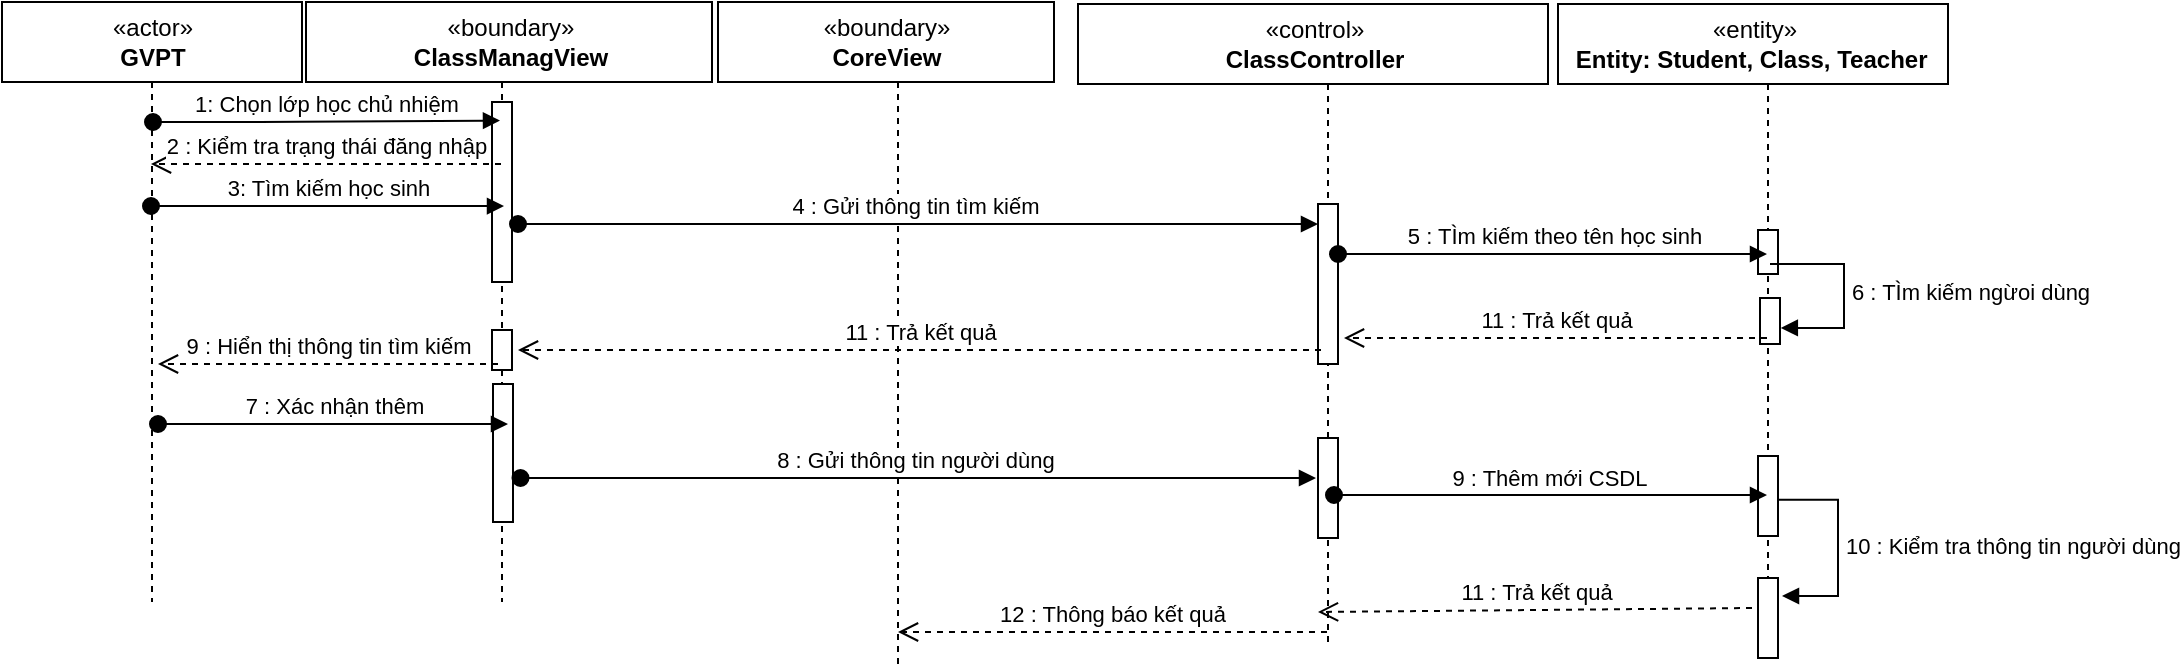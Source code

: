 <mxfile version="14.6.9" type="github">
  <diagram name="Page-1" id="13e1069c-82ec-6db2-03f1-153e76fe0fe0">
    <mxGraphModel dx="786" dy="457" grid="1" gridSize="10" guides="1" tooltips="1" connect="1" arrows="1" fold="1" page="1" pageScale="1" pageWidth="1100" pageHeight="850" background="#ffffff" math="0" shadow="0">
      <root>
        <mxCell id="0" />
        <mxCell id="1" parent="0" />
        <mxCell id="kHQ6_kNxc5rF-60axpAb-1" value=":Object" style="shape=umlLifeline;perimeter=lifelinePerimeter;whiteSpace=wrap;html=1;container=1;collapsible=0;recursiveResize=0;outlineConnect=0;" parent="1" vertex="1">
          <mxGeometry x="27" y="39" width="100" height="300" as="geometry" />
        </mxCell>
        <mxCell id="kHQ6_kNxc5rF-60axpAb-2" value="«actor»&lt;br&gt;&lt;b&gt;GVPT&lt;br&gt;&lt;/b&gt;" style="html=1;" parent="1" vertex="1">
          <mxGeometry x="2" y="39" width="150" height="40" as="geometry" />
        </mxCell>
        <mxCell id="kHQ6_kNxc5rF-60axpAb-3" value=":Object" style="shape=umlLifeline;perimeter=lifelinePerimeter;whiteSpace=wrap;html=1;container=1;collapsible=0;recursiveResize=0;outlineConnect=0;" parent="1" vertex="1">
          <mxGeometry x="182" y="39" width="140" height="300" as="geometry" />
        </mxCell>
        <mxCell id="kHQ6_kNxc5rF-60axpAb-4" value="«boundary»&lt;br&gt;&lt;b&gt;ClassManagView&lt;/b&gt;" style="html=1;" parent="kHQ6_kNxc5rF-60axpAb-3" vertex="1">
          <mxGeometry x="-28" width="203" height="40" as="geometry" />
        </mxCell>
        <mxCell id="kHQ6_kNxc5rF-60axpAb-5" value="" style="html=1;points=[];perimeter=orthogonalPerimeter;" parent="kHQ6_kNxc5rF-60axpAb-3" vertex="1">
          <mxGeometry x="65" y="50" width="10" height="90" as="geometry" />
        </mxCell>
        <mxCell id="kHQ6_kNxc5rF-60axpAb-6" value="" style="html=1;points=[];perimeter=orthogonalPerimeter;" parent="kHQ6_kNxc5rF-60axpAb-3" vertex="1">
          <mxGeometry x="65.5" y="191" width="10" height="69" as="geometry" />
        </mxCell>
        <mxCell id="5_XyXR3WaCe_Ofe-feN8-10" value="" style="html=1;points=[];perimeter=orthogonalPerimeter;" parent="kHQ6_kNxc5rF-60axpAb-3" vertex="1">
          <mxGeometry x="65" y="164" width="10" height="20" as="geometry" />
        </mxCell>
        <mxCell id="kHQ6_kNxc5rF-60axpAb-7" value=":Object" style="shape=umlLifeline;perimeter=lifelinePerimeter;whiteSpace=wrap;html=1;container=1;collapsible=0;recursiveResize=0;outlineConnect=0;" parent="1" vertex="1">
          <mxGeometry x="375" y="39" width="150" height="331" as="geometry" />
        </mxCell>
        <mxCell id="kHQ6_kNxc5rF-60axpAb-8" value="«boundary»&lt;br&gt;&lt;b&gt;CoreView&lt;/b&gt;" style="html=1;" parent="kHQ6_kNxc5rF-60axpAb-7" vertex="1">
          <mxGeometry x="-15" width="168" height="40" as="geometry" />
        </mxCell>
        <mxCell id="kHQ6_kNxc5rF-60axpAb-9" value=":Object" style="shape=umlLifeline;perimeter=lifelinePerimeter;whiteSpace=wrap;html=1;container=1;collapsible=0;recursiveResize=0;outlineConnect=0;" parent="1" vertex="1">
          <mxGeometry x="555" y="40" width="220" height="320" as="geometry" />
        </mxCell>
        <mxCell id="kHQ6_kNxc5rF-60axpAb-10" value="«control»&lt;br&gt;&lt;b&gt;ClassController&lt;/b&gt;" style="html=1;" parent="kHQ6_kNxc5rF-60axpAb-9" vertex="1">
          <mxGeometry x="-15" width="235" height="40" as="geometry" />
        </mxCell>
        <mxCell id="kHQ6_kNxc5rF-60axpAb-11" value="" style="html=1;points=[];perimeter=orthogonalPerimeter;" parent="kHQ6_kNxc5rF-60axpAb-9" vertex="1">
          <mxGeometry x="105" y="217" width="10" height="50" as="geometry" />
        </mxCell>
        <mxCell id="5_XyXR3WaCe_Ofe-feN8-3" value="" style="html=1;points=[];perimeter=orthogonalPerimeter;" parent="kHQ6_kNxc5rF-60axpAb-9" vertex="1">
          <mxGeometry x="105" y="100" width="10" height="80" as="geometry" />
        </mxCell>
        <mxCell id="kHQ6_kNxc5rF-60axpAb-12" value=":Object" style="shape=umlLifeline;perimeter=lifelinePerimeter;whiteSpace=wrap;html=1;container=1;collapsible=0;recursiveResize=0;outlineConnect=0;" parent="1" vertex="1">
          <mxGeometry x="795" y="40" width="180" height="300" as="geometry" />
        </mxCell>
        <mxCell id="kHQ6_kNxc5rF-60axpAb-13" value="«entity»&lt;br&gt;&lt;b&gt;Entity: Student, Class, Teacher&amp;nbsp;&lt;/b&gt;" style="html=1;" parent="kHQ6_kNxc5rF-60axpAb-12" vertex="1">
          <mxGeometry x="-15" width="195" height="40" as="geometry" />
        </mxCell>
        <mxCell id="kHQ6_kNxc5rF-60axpAb-14" value="" style="html=1;points=[];perimeter=orthogonalPerimeter;" parent="kHQ6_kNxc5rF-60axpAb-12" vertex="1">
          <mxGeometry x="85" y="226" width="10" height="40" as="geometry" />
        </mxCell>
        <mxCell id="5_XyXR3WaCe_Ofe-feN8-5" value="" style="html=1;points=[];perimeter=orthogonalPerimeter;" parent="kHQ6_kNxc5rF-60axpAb-12" vertex="1">
          <mxGeometry x="85" y="113" width="10" height="22" as="geometry" />
        </mxCell>
        <mxCell id="5_XyXR3WaCe_Ofe-feN8-7" value="" style="html=1;points=[];perimeter=orthogonalPerimeter;" parent="kHQ6_kNxc5rF-60axpAb-12" vertex="1">
          <mxGeometry x="86" y="147" width="10" height="23" as="geometry" />
        </mxCell>
        <mxCell id="5_XyXR3WaCe_Ofe-feN8-6" value="6 : TÌm kiếm ngừoi dùng&amp;nbsp;" style="edgeStyle=orthogonalEdgeStyle;html=1;align=left;spacingLeft=2;endArrow=block;rounded=0;entryX=1.042;entryY=0.652;entryDx=0;entryDy=0;entryPerimeter=0;" parent="kHQ6_kNxc5rF-60axpAb-12" target="5_XyXR3WaCe_Ofe-feN8-7" edge="1">
          <mxGeometry relative="1" as="geometry">
            <mxPoint x="91" y="130" as="sourcePoint" />
            <Array as="points">
              <mxPoint x="98" y="130" />
              <mxPoint x="128" y="130" />
              <mxPoint x="128" y="160" />
            </Array>
            <mxPoint x="100" y="178" as="targetPoint" />
          </mxGeometry>
        </mxCell>
        <mxCell id="kHQ6_kNxc5rF-60axpAb-15" value="3: Tìm kiếm học sinh" style="html=1;verticalAlign=bottom;startArrow=oval;startFill=1;endArrow=block;startSize=8;entryX=0.1;entryY=0.344;entryDx=0;entryDy=0;entryPerimeter=0;" parent="1" edge="1">
          <mxGeometry width="60" relative="1" as="geometry">
            <mxPoint x="76.5" y="141" as="sourcePoint" />
            <mxPoint x="253" y="141.024" as="targetPoint" />
            <Array as="points">
              <mxPoint x="140" y="141" />
            </Array>
          </mxGeometry>
        </mxCell>
        <mxCell id="kHQ6_kNxc5rF-60axpAb-16" value="8 : Gửi thông tin người dùng&amp;nbsp;" style="html=1;verticalAlign=bottom;startArrow=oval;startFill=1;endArrow=block;startSize=8;exitX=1;exitY=0.65;exitDx=0;exitDy=0;exitPerimeter=0;entryX=-0.1;entryY=0.2;entryDx=0;entryDy=0;entryPerimeter=0;" parent="1" edge="1">
          <mxGeometry width="60" relative="1" as="geometry">
            <mxPoint x="261.25" y="277" as="sourcePoint" />
            <mxPoint x="659.0" y="277.0" as="targetPoint" />
          </mxGeometry>
        </mxCell>
        <mxCell id="kHQ6_kNxc5rF-60axpAb-17" value="9 : Thêm mới CSDL&amp;nbsp;" style="html=1;verticalAlign=bottom;startArrow=oval;startFill=1;endArrow=block;startSize=8;exitX=0.8;exitY=0.39;exitDx=0;exitDy=0;exitPerimeter=0;" parent="1" edge="1">
          <mxGeometry width="60" relative="1" as="geometry">
            <mxPoint x="668" y="285.5" as="sourcePoint" />
            <mxPoint x="884.5" y="285.5" as="targetPoint" />
          </mxGeometry>
        </mxCell>
        <mxCell id="kHQ6_kNxc5rF-60axpAb-18" value="" style="html=1;points=[];perimeter=orthogonalPerimeter;" parent="1" vertex="1">
          <mxGeometry x="880" y="327" width="10" height="40" as="geometry" />
        </mxCell>
        <mxCell id="kHQ6_kNxc5rF-60axpAb-19" value="10 : Kiểm tra thông tin người dùng" style="edgeStyle=orthogonalEdgeStyle;html=1;align=left;spacingLeft=2;endArrow=block;rounded=0;exitX=0.95;exitY=0.547;exitDx=0;exitDy=0;exitPerimeter=0;" parent="1" source="kHQ6_kNxc5rF-60axpAb-14" edge="1">
          <mxGeometry relative="1" as="geometry">
            <mxPoint x="932" y="286" as="sourcePoint" />
            <Array as="points">
              <mxPoint x="920" y="288" />
              <mxPoint x="920" y="336" />
            </Array>
            <mxPoint x="892" y="336" as="targetPoint" />
          </mxGeometry>
        </mxCell>
        <mxCell id="kHQ6_kNxc5rF-60axpAb-20" value="2 : Kiểm tra trạng thái đăng nhập" style="html=1;verticalAlign=bottom;endArrow=open;dashed=1;endSize=8;" parent="1" edge="1">
          <mxGeometry relative="1" as="geometry">
            <mxPoint x="251.5" y="120" as="sourcePoint" />
            <mxPoint x="76.5" y="120" as="targetPoint" />
            <Array as="points">
              <mxPoint x="190" y="120" />
            </Array>
          </mxGeometry>
        </mxCell>
        <mxCell id="kHQ6_kNxc5rF-60axpAb-24" value="7 : Xác nhận thêm" style="html=1;verticalAlign=bottom;startArrow=oval;startFill=1;endArrow=block;startSize=8;" parent="1" edge="1">
          <mxGeometry width="60" relative="1" as="geometry">
            <mxPoint x="80" y="250.0" as="sourcePoint" />
            <mxPoint x="255.0" y="250.0" as="targetPoint" />
            <Array as="points">
              <mxPoint x="143.5" y="250.0" />
            </Array>
          </mxGeometry>
        </mxCell>
        <mxCell id="kHQ6_kNxc5rF-60axpAb-25" value="11 : Trả kết quả" style="html=1;verticalAlign=bottom;endArrow=open;dashed=1;endSize=8;exitX=-0.3;exitY=0.375;exitDx=0;exitDy=0;exitPerimeter=0;" parent="1" source="kHQ6_kNxc5rF-60axpAb-18" edge="1">
          <mxGeometry relative="1" as="geometry">
            <mxPoint x="844.5" y="344" as="sourcePoint" />
            <mxPoint x="660" y="344" as="targetPoint" />
          </mxGeometry>
        </mxCell>
        <mxCell id="kHQ6_kNxc5rF-60axpAb-26" value="12 : Thông báo kết quả" style="html=1;verticalAlign=bottom;endArrow=open;dashed=1;endSize=8;" parent="1" edge="1">
          <mxGeometry relative="1" as="geometry">
            <mxPoint x="664.5" y="354" as="sourcePoint" />
            <mxPoint x="450" y="354" as="targetPoint" />
          </mxGeometry>
        </mxCell>
        <mxCell id="kHQ6_kNxc5rF-60axpAb-28" value="1: Chọn lớp học chủ nhiệm" style="html=1;verticalAlign=bottom;startArrow=oval;startFill=1;endArrow=block;startSize=8;entryX=-0.2;entryY=0.09;entryDx=0;entryDy=0;entryPerimeter=0;" parent="1" edge="1">
          <mxGeometry width="60" relative="1" as="geometry">
            <mxPoint x="77.5" y="99" as="sourcePoint" />
            <mxPoint x="251" y="98.3" as="targetPoint" />
            <Array as="points">
              <mxPoint x="141" y="99" />
            </Array>
          </mxGeometry>
        </mxCell>
        <mxCell id="5_XyXR3WaCe_Ofe-feN8-2" value="4 : Gửi thông tin tìm kiếm&amp;nbsp;" style="html=1;verticalAlign=bottom;startArrow=oval;startFill=1;endArrow=block;startSize=8;" parent="1" edge="1">
          <mxGeometry width="60" relative="1" as="geometry">
            <mxPoint x="260" y="150" as="sourcePoint" />
            <mxPoint x="660" y="150" as="targetPoint" />
          </mxGeometry>
        </mxCell>
        <mxCell id="5_XyXR3WaCe_Ofe-feN8-4" value="5 : TÌm kiếm theo tên học sinh" style="html=1;verticalAlign=bottom;startArrow=oval;startFill=1;endArrow=block;startSize=8;" parent="1" edge="1">
          <mxGeometry width="60" relative="1" as="geometry">
            <mxPoint x="670" y="165" as="sourcePoint" />
            <mxPoint x="884.5" y="165" as="targetPoint" />
          </mxGeometry>
        </mxCell>
        <mxCell id="5_XyXR3WaCe_Ofe-feN8-8" value="11 : Trả kết quả" style="html=1;verticalAlign=bottom;endArrow=open;dashed=1;endSize=8;" parent="1" edge="1">
          <mxGeometry relative="1" as="geometry">
            <mxPoint x="884.5" y="207.0" as="sourcePoint" />
            <mxPoint x="673" y="207.0" as="targetPoint" />
          </mxGeometry>
        </mxCell>
        <mxCell id="5_XyXR3WaCe_Ofe-feN8-9" value="11 : Trả kết quả" style="html=1;verticalAlign=bottom;endArrow=open;dashed=1;endSize=8;" parent="1" edge="1">
          <mxGeometry relative="1" as="geometry">
            <mxPoint x="661.5" y="213" as="sourcePoint" />
            <mxPoint x="260" y="213" as="targetPoint" />
          </mxGeometry>
        </mxCell>
        <mxCell id="5_XyXR3WaCe_Ofe-feN8-11" value="9 : Hiển thị thông tin tìm kiếm" style="html=1;verticalAlign=bottom;endArrow=open;dashed=1;endSize=8;" parent="1" edge="1">
          <mxGeometry relative="1" as="geometry">
            <mxPoint x="250" y="220" as="sourcePoint" />
            <mxPoint x="80" y="220" as="targetPoint" />
          </mxGeometry>
        </mxCell>
      </root>
    </mxGraphModel>
  </diagram>
</mxfile>
